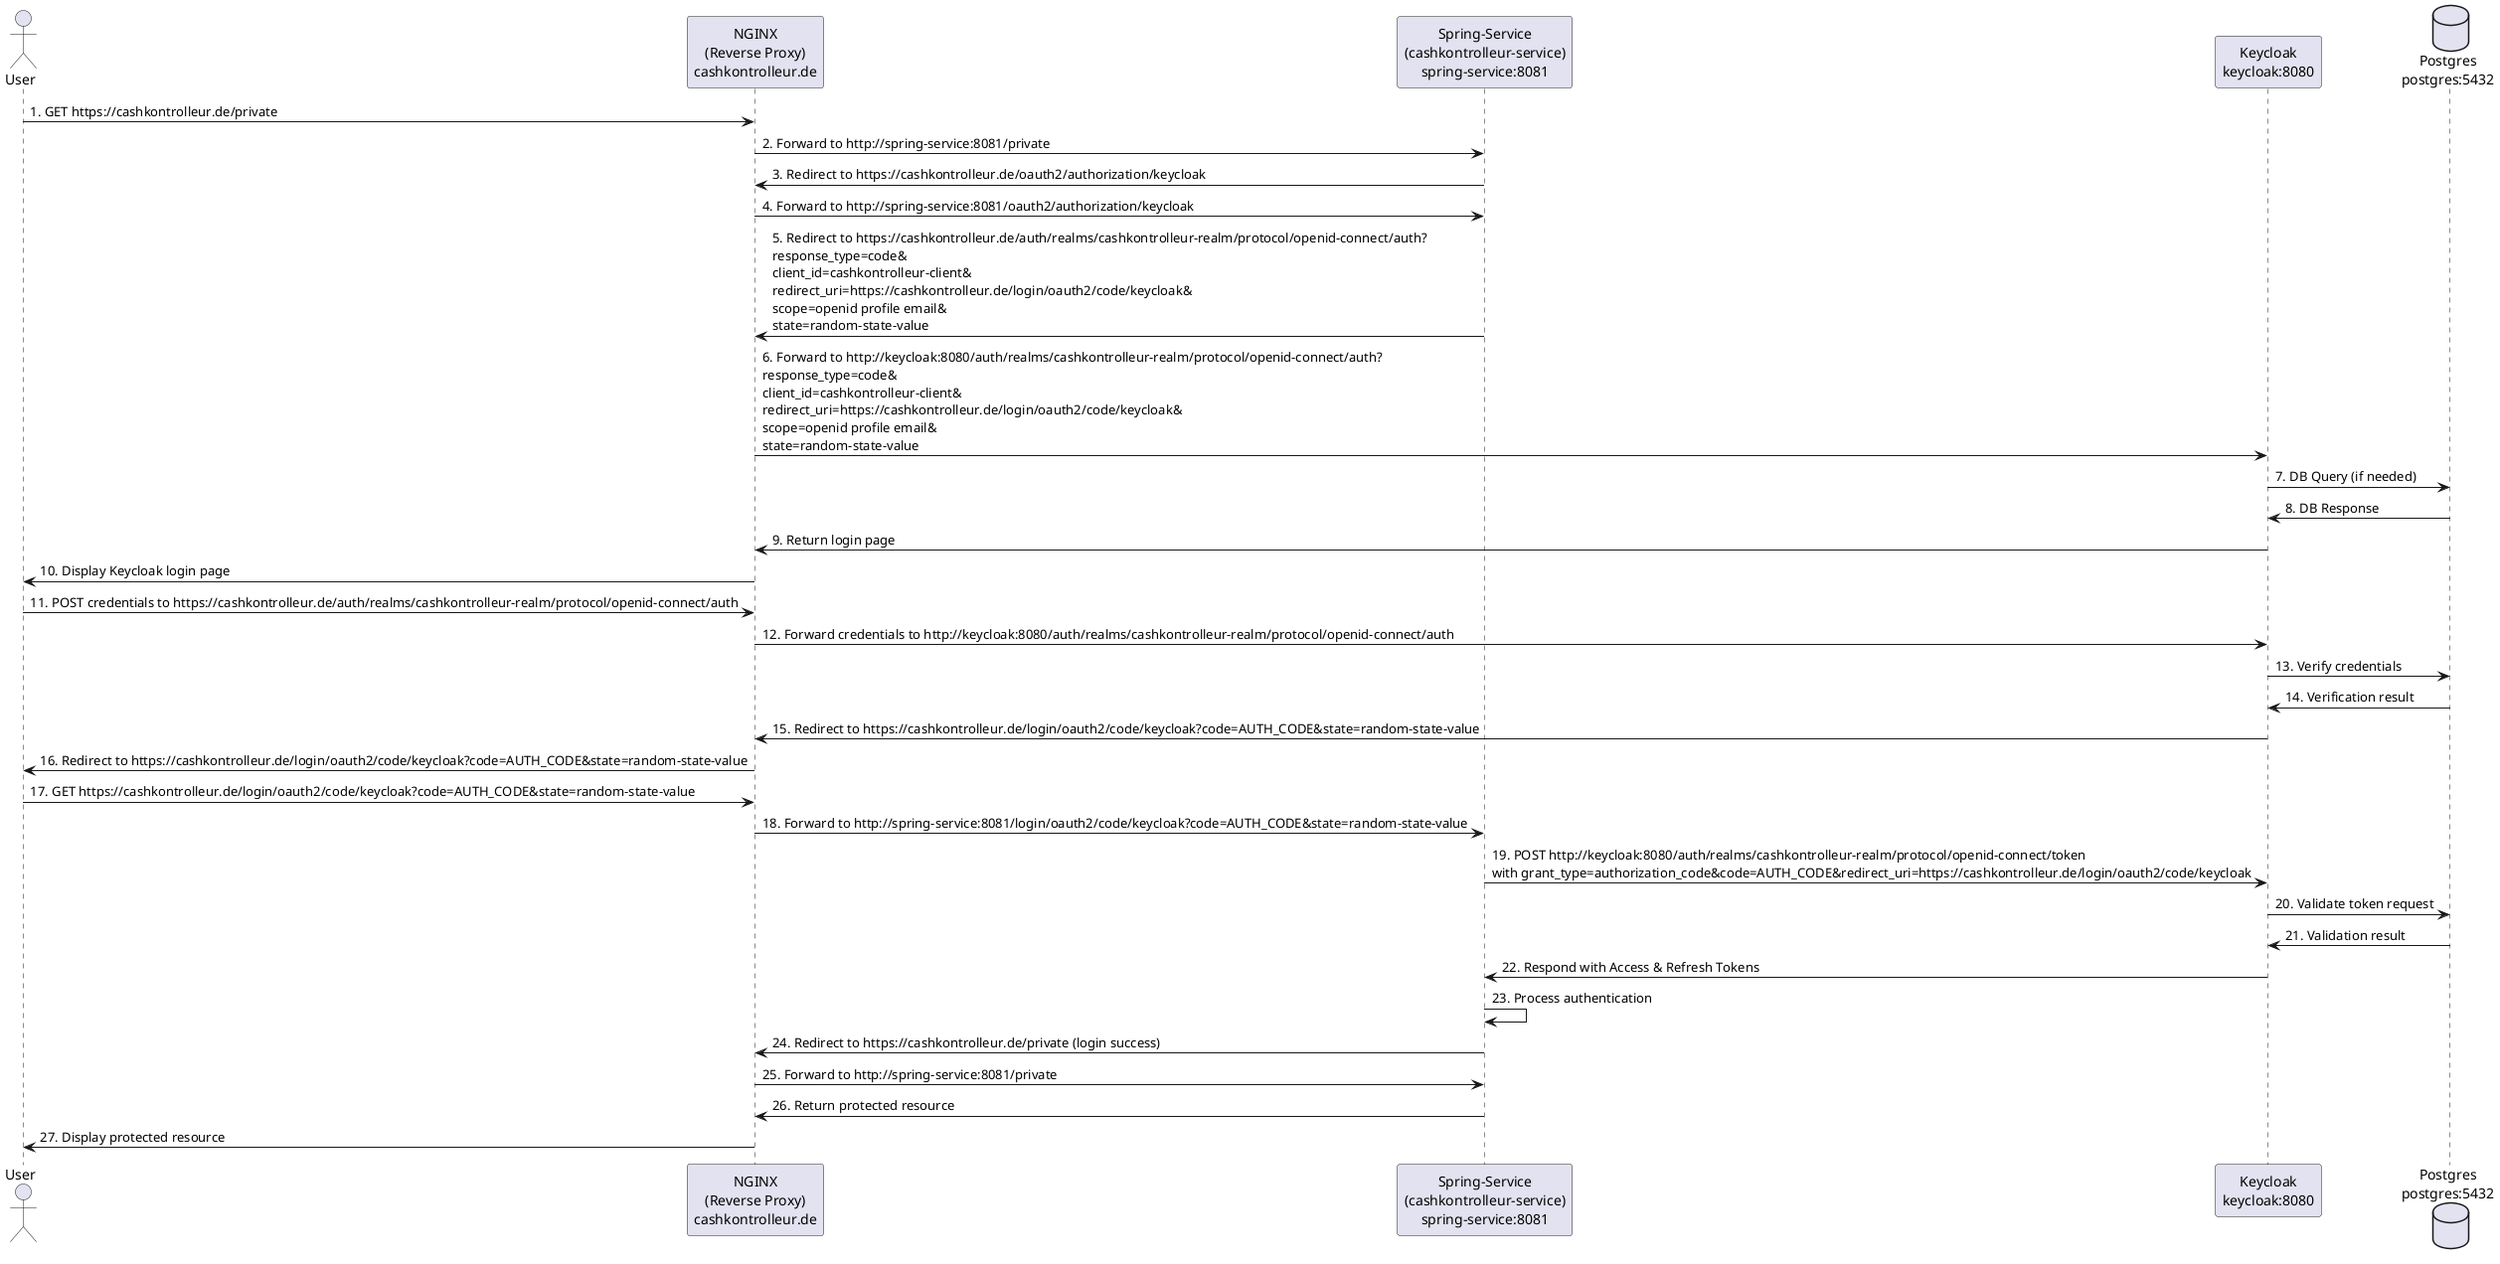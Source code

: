 @startuml
actor User
participant "NGINX\n(Reverse Proxy)\ncashkontrolleur.de" as NGINX
participant "Spring-Service\n(cashkontrolleur-service)\nspring-service:8081" as Service
participant "Keycloak\nkeycloak:8080" as Keycloak
database "Postgres\npostgres:5432" as Postgres

User -> NGINX: 1. GET https://cashkontrolleur.de/private
NGINX -> Service: 2. Forward to http://spring-service:8081/private
Service -> NGINX: 3. Redirect to https://cashkontrolleur.de/oauth2/authorization/keycloak
NGINX -> Service: 4. Forward to http://spring-service:8081/oauth2/authorization/keycloak
Service -> NGINX: 5. Redirect to https://cashkontrolleur.de/auth/realms/cashkontrolleur-realm/protocol/openid-connect/auth?\nresponse_type=code&\nclient_id=cashkontrolleur-client&\nredirect_uri=https://cashkontrolleur.de/login/oauth2/code/keycloak&\nscope=openid profile email&\nstate=random-state-value
NGINX -> Keycloak: 6. Forward to http://keycloak:8080/auth/realms/cashkontrolleur-realm/protocol/openid-connect/auth?\nresponse_type=code&\nclient_id=cashkontrolleur-client&\nredirect_uri=https://cashkontrolleur.de/login/oauth2/code/keycloak&\nscope=openid profile email&\nstate=random-state-value
Keycloak -> Postgres: 7. DB Query (if needed)
Postgres -> Keycloak: 8. DB Response
Keycloak -> NGINX: 9. Return login page
NGINX -> User: 10. Display Keycloak login page
User -> NGINX: 11. POST credentials to https://cashkontrolleur.de/auth/realms/cashkontrolleur-realm/protocol/openid-connect/auth
NGINX -> Keycloak: 12. Forward credentials to http://keycloak:8080/auth/realms/cashkontrolleur-realm/protocol/openid-connect/auth
Keycloak -> Postgres: 13. Verify credentials
Postgres -> Keycloak: 14. Verification result
Keycloak -> NGINX: 15. Redirect to https://cashkontrolleur.de/login/oauth2/code/keycloak?code=AUTH_CODE&state=random-state-value
NGINX -> User: 16. Redirect to https://cashkontrolleur.de/login/oauth2/code/keycloak?code=AUTH_CODE&state=random-state-value
User -> NGINX: 17. GET https://cashkontrolleur.de/login/oauth2/code/keycloak?code=AUTH_CODE&state=random-state-value
NGINX -> Service: 18. Forward to http://spring-service:8081/login/oauth2/code/keycloak?code=AUTH_CODE&state=random-state-value
Service -> Keycloak: 19. POST http://keycloak:8080/auth/realms/cashkontrolleur-realm/protocol/openid-connect/token\nwith grant_type=authorization_code&code=AUTH_CODE&redirect_uri=https://cashkontrolleur.de/login/oauth2/code/keycloak
Keycloak -> Postgres: 20. Validate token request
Postgres -> Keycloak: 21. Validation result
Keycloak -> Service: 22. Respond with Access & Refresh Tokens
Service -> Service: 23. Process authentication
Service -> NGINX: 24. Redirect to https://cashkontrolleur.de/private (login success)
NGINX -> Service: 25. Forward to http://spring-service:8081/private
Service -> NGINX: 26. Return protected resource
NGINX -> User: 27. Display protected resource
@enduml
